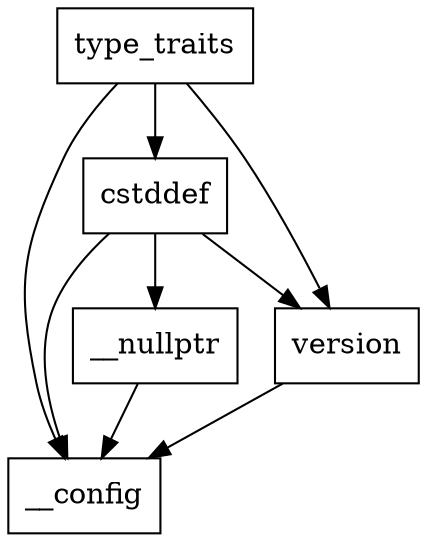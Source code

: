 digraph "dependencies" {
  header_1 [ shape="box", label="type_traits"];
  header_2 [ shape="box", label="__config"];
  header_11 [ shape="box", label="cstddef"];
  header_12 [ shape="box", label="version"];
  header_15 [ shape="box", label="__nullptr"];
  header_15 -> header_2;
  header_1 -> header_2;
  header_1 -> header_11;
  header_1 -> header_12;
  header_11 -> header_2;
  header_11 -> header_12;
  header_11 -> header_15;
  header_12 -> header_2;
}
